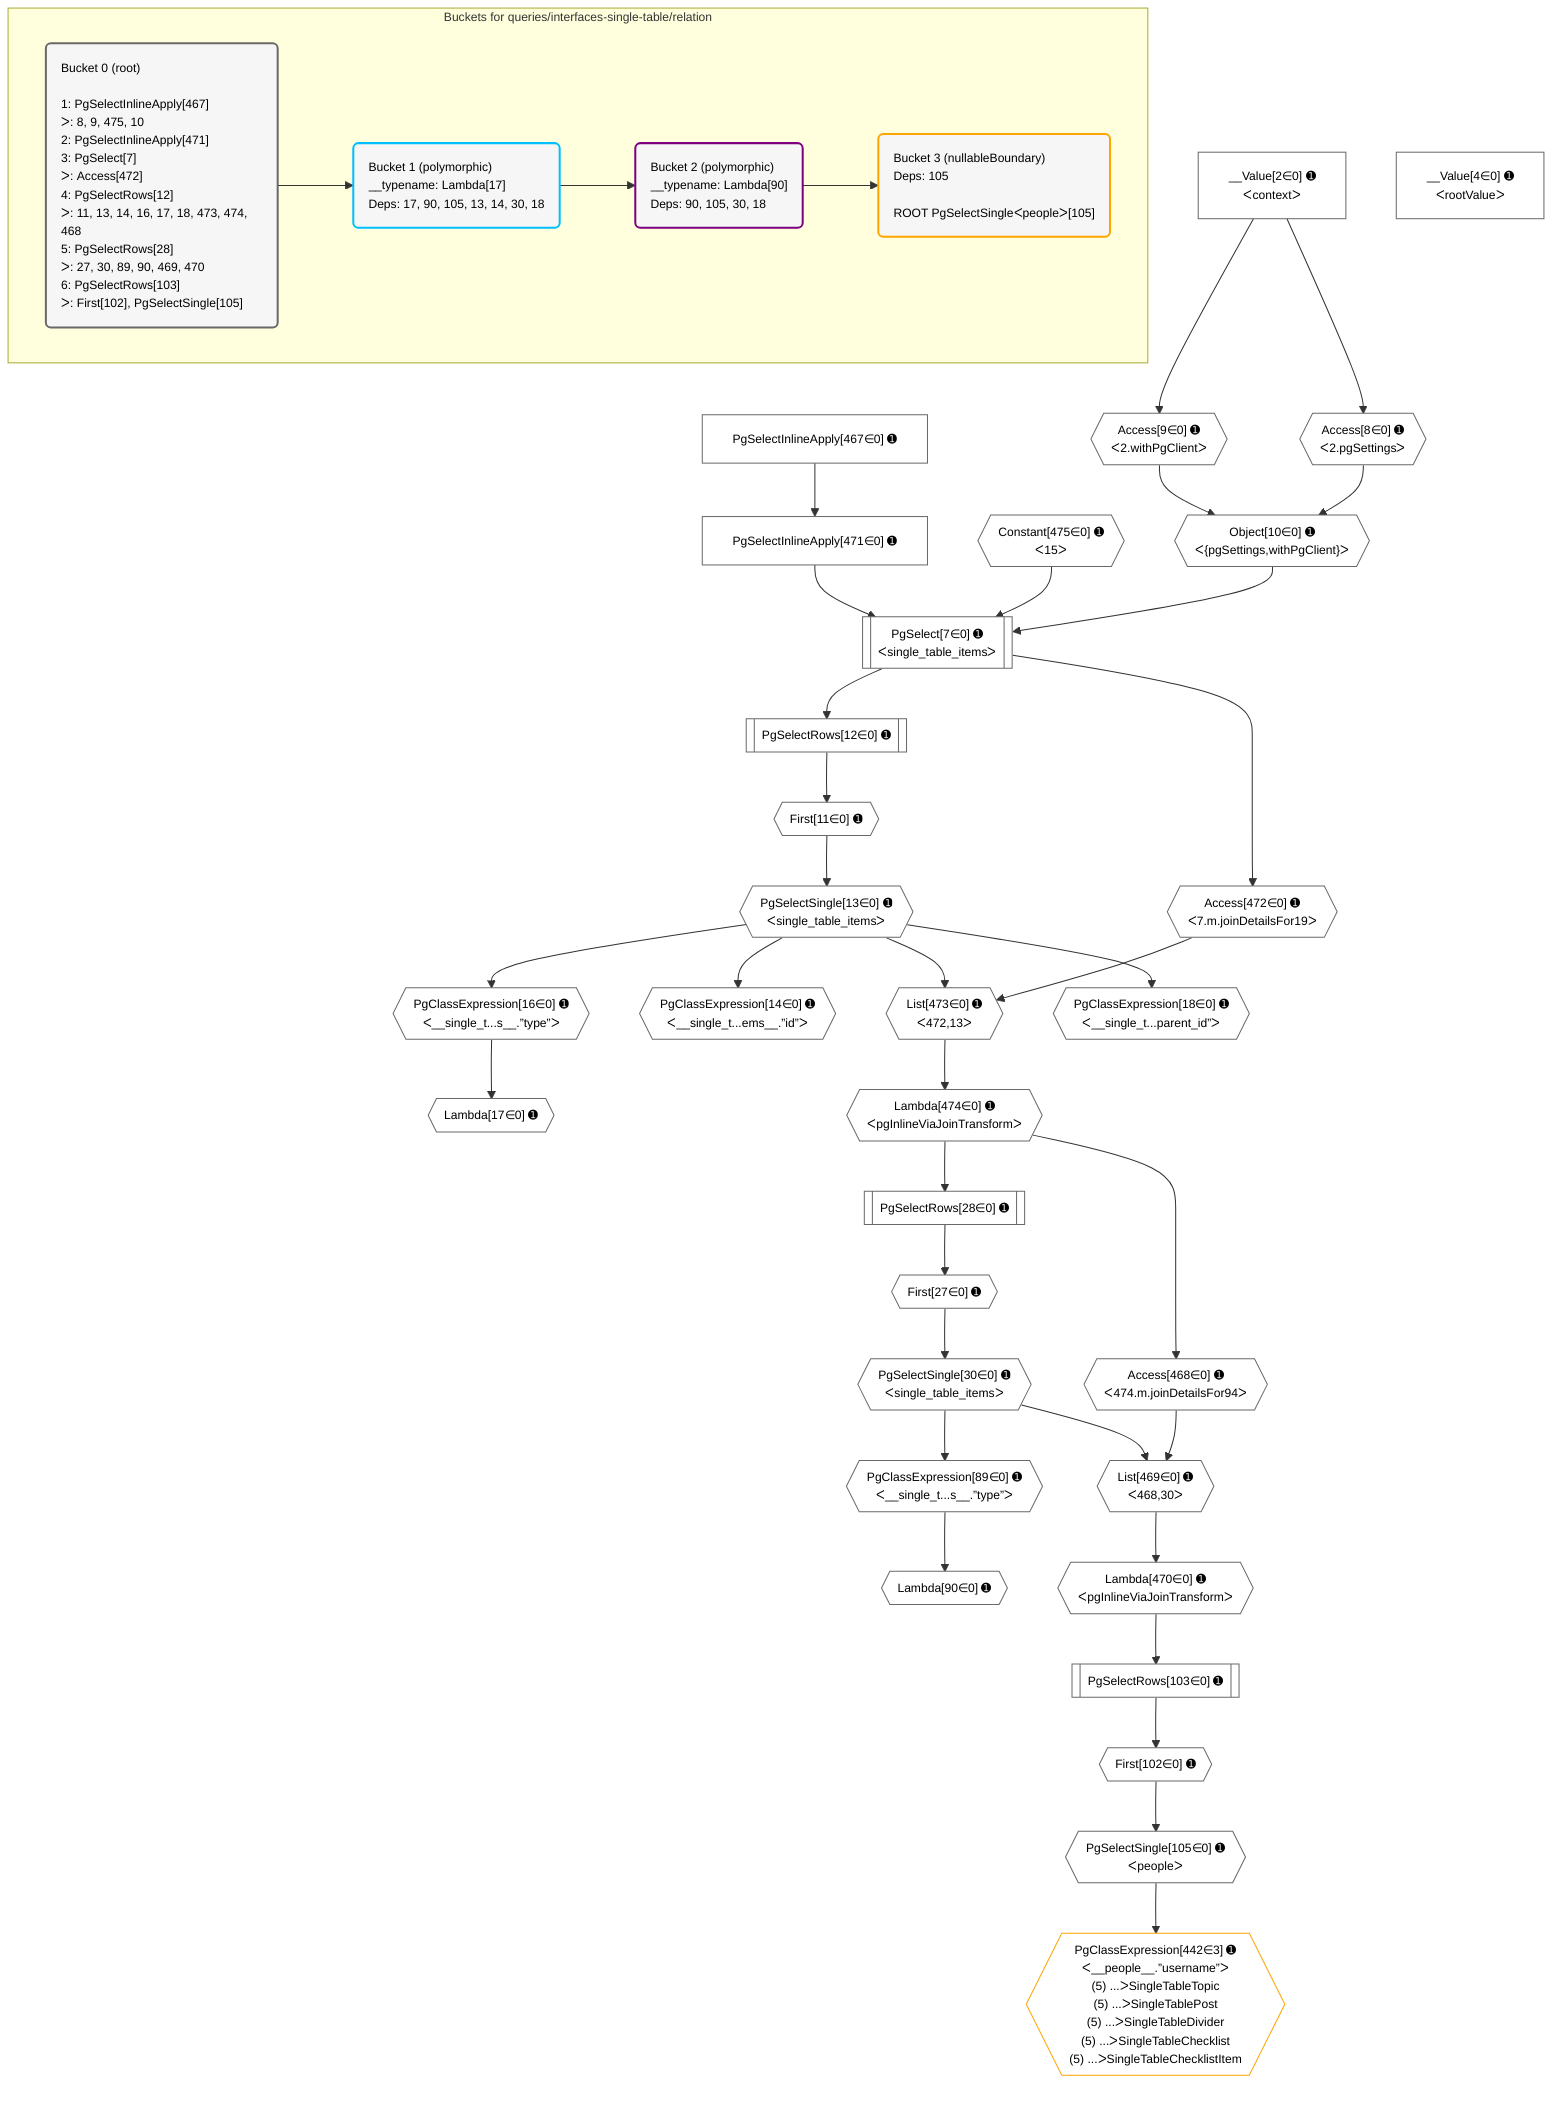 %%{init: {'themeVariables': { 'fontSize': '12px'}}}%%
graph TD
    classDef path fill:#eee,stroke:#000,color:#000
    classDef plan fill:#fff,stroke-width:1px,color:#000
    classDef itemplan fill:#fff,stroke-width:2px,color:#000
    classDef unbatchedplan fill:#dff,stroke-width:1px,color:#000
    classDef sideeffectplan fill:#fcc,stroke-width:2px,color:#000
    classDef bucket fill:#f6f6f6,color:#000,stroke-width:2px,text-align:left

    subgraph "Buckets for queries/interfaces-single-table/relation"
    Bucket0("Bucket 0 (root)<br /><br />1: PgSelectInlineApply[467]<br />ᐳ: 8, 9, 475, 10<br />2: PgSelectInlineApply[471]<br />3: PgSelect[7]<br />ᐳ: Access[472]<br />4: PgSelectRows[12]<br />ᐳ: 11, 13, 14, 16, 17, 18, 473, 474, 468<br />5: PgSelectRows[28]<br />ᐳ: 27, 30, 89, 90, 469, 470<br />6: PgSelectRows[103]<br />ᐳ: First[102], PgSelectSingle[105]"):::bucket
    Bucket1("Bucket 1 (polymorphic)<br />__typename: Lambda[17]<br />Deps: 17, 90, 105, 13, 14, 30, 18"):::bucket
    Bucket2("Bucket 2 (polymorphic)<br />__typename: Lambda[90]<br />Deps: 90, 105, 30, 18"):::bucket
    Bucket3("Bucket 3 (nullableBoundary)<br />Deps: 105<br /><br />ROOT PgSelectSingleᐸpeopleᐳ[105]"):::bucket
    end
    Bucket0 --> Bucket1
    Bucket1 --> Bucket2
    Bucket2 --> Bucket3

    %% plan dependencies
    PgSelect7[["PgSelect[7∈0] ➊<br />ᐸsingle_table_itemsᐳ"]]:::plan
    Object10{{"Object[10∈0] ➊<br />ᐸ{pgSettings,withPgClient}ᐳ"}}:::plan
    Constant475{{"Constant[475∈0] ➊<br />ᐸ15ᐳ"}}:::plan
    PgSelectInlineApply471["PgSelectInlineApply[471∈0] ➊"]:::plan
    Object10 & Constant475 & PgSelectInlineApply471 --> PgSelect7
    Access8{{"Access[8∈0] ➊<br />ᐸ2.pgSettingsᐳ"}}:::plan
    Access9{{"Access[9∈0] ➊<br />ᐸ2.withPgClientᐳ"}}:::plan
    Access8 & Access9 --> Object10
    List469{{"List[469∈0] ➊<br />ᐸ468,30ᐳ"}}:::plan
    Access468{{"Access[468∈0] ➊<br />ᐸ474.m.joinDetailsFor94ᐳ"}}:::plan
    PgSelectSingle30{{"PgSelectSingle[30∈0] ➊<br />ᐸsingle_table_itemsᐳ"}}:::plan
    Access468 & PgSelectSingle30 --> List469
    List473{{"List[473∈0] ➊<br />ᐸ472,13ᐳ"}}:::plan
    Access472{{"Access[472∈0] ➊<br />ᐸ7.m.joinDetailsFor19ᐳ"}}:::plan
    PgSelectSingle13{{"PgSelectSingle[13∈0] ➊<br />ᐸsingle_table_itemsᐳ"}}:::plan
    Access472 & PgSelectSingle13 --> List473
    __Value2["__Value[2∈0] ➊<br />ᐸcontextᐳ"]:::plan
    __Value2 --> Access8
    __Value2 --> Access9
    First11{{"First[11∈0] ➊"}}:::plan
    PgSelectRows12[["PgSelectRows[12∈0] ➊"]]:::plan
    PgSelectRows12 --> First11
    PgSelect7 --> PgSelectRows12
    First11 --> PgSelectSingle13
    PgClassExpression14{{"PgClassExpression[14∈0] ➊<br />ᐸ__single_t...ems__.”id”ᐳ"}}:::plan
    PgSelectSingle13 --> PgClassExpression14
    PgClassExpression16{{"PgClassExpression[16∈0] ➊<br />ᐸ__single_t...s__.”type”ᐳ"}}:::plan
    PgSelectSingle13 --> PgClassExpression16
    Lambda17{{"Lambda[17∈0] ➊"}}:::plan
    PgClassExpression16 --> Lambda17
    PgClassExpression18{{"PgClassExpression[18∈0] ➊<br />ᐸ__single_t...parent_id”ᐳ"}}:::plan
    PgSelectSingle13 --> PgClassExpression18
    First27{{"First[27∈0] ➊"}}:::plan
    PgSelectRows28[["PgSelectRows[28∈0] ➊"]]:::plan
    PgSelectRows28 --> First27
    Lambda474{{"Lambda[474∈0] ➊<br />ᐸpgInlineViaJoinTransformᐳ"}}:::plan
    Lambda474 --> PgSelectRows28
    First27 --> PgSelectSingle30
    PgClassExpression89{{"PgClassExpression[89∈0] ➊<br />ᐸ__single_t...s__.”type”ᐳ"}}:::plan
    PgSelectSingle30 --> PgClassExpression89
    Lambda90{{"Lambda[90∈0] ➊"}}:::plan
    PgClassExpression89 --> Lambda90
    First102{{"First[102∈0] ➊"}}:::plan
    PgSelectRows103[["PgSelectRows[103∈0] ➊"]]:::plan
    PgSelectRows103 --> First102
    Lambda470{{"Lambda[470∈0] ➊<br />ᐸpgInlineViaJoinTransformᐳ"}}:::plan
    Lambda470 --> PgSelectRows103
    PgSelectSingle105{{"PgSelectSingle[105∈0] ➊<br />ᐸpeopleᐳ"}}:::plan
    First102 --> PgSelectSingle105
    Lambda474 --> Access468
    List469 --> Lambda470
    PgSelectInlineApply467["PgSelectInlineApply[467∈0] ➊"]:::plan
    PgSelectInlineApply467 --> PgSelectInlineApply471
    PgSelect7 --> Access472
    List473 --> Lambda474
    __Value4["__Value[4∈0] ➊<br />ᐸrootValueᐳ"]:::plan
    PgClassExpression442{{"PgClassExpression[442∈3] ➊<br />ᐸ__people__.”username”ᐳ<br />(5) ...ᐳSingleTableTopic<br />(5) ...ᐳSingleTablePost<br />(5) ...ᐳSingleTableDivider<br />(5) ...ᐳSingleTableChecklist<br />(5) ...ᐳSingleTableChecklistItem"}}:::plan
    PgSelectSingle105 --> PgClassExpression442

    %% define steps
    classDef bucket0 stroke:#696969
    class Bucket0,__Value2,__Value4,PgSelect7,Access8,Access9,Object10,First11,PgSelectRows12,PgSelectSingle13,PgClassExpression14,PgClassExpression16,Lambda17,PgClassExpression18,First27,PgSelectRows28,PgSelectSingle30,PgClassExpression89,Lambda90,First102,PgSelectRows103,PgSelectSingle105,PgSelectInlineApply467,Access468,List469,Lambda470,PgSelectInlineApply471,Access472,List473,Lambda474,Constant475 bucket0
    classDef bucket1 stroke:#00bfff
    class Bucket1 bucket1
    classDef bucket2 stroke:#7f007f
    class Bucket2 bucket2
    classDef bucket3 stroke:#ffa500
    class Bucket3,PgClassExpression442 bucket3